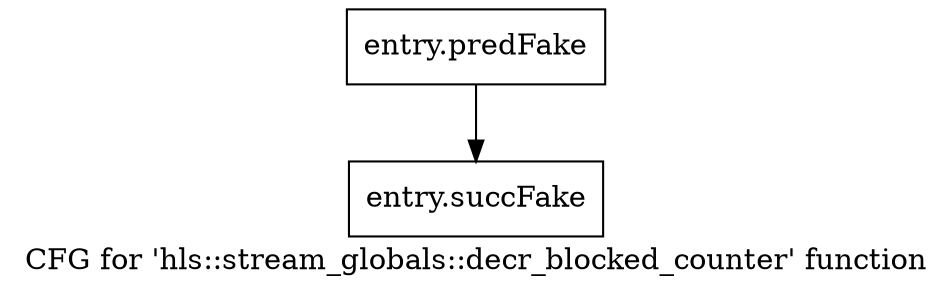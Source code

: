 digraph "CFG for 'hls::stream_globals::decr_blocked_counter' function" {
	label="CFG for 'hls::stream_globals::decr_blocked_counter' function";

	Node0x57788e0 [shape=record,filename="/tools/Xilinx/Vitis_HLS/2023.1/include/hls_stream.h",linenumber="89",label="{entry.predFake}"];
	Node0x57788e0 -> Node0x58fa580[ callList="" memoryops="" filename="/tools/Xilinx/Vitis_HLS/2023.1/include/hls_stream.h" execusionnum="0"];
	Node0x58fa580 [shape=record,filename="/tools/Xilinx/Vitis_HLS/2023.1/include/hls_stream.h",linenumber="90",label="{entry.succFake}"];
}
